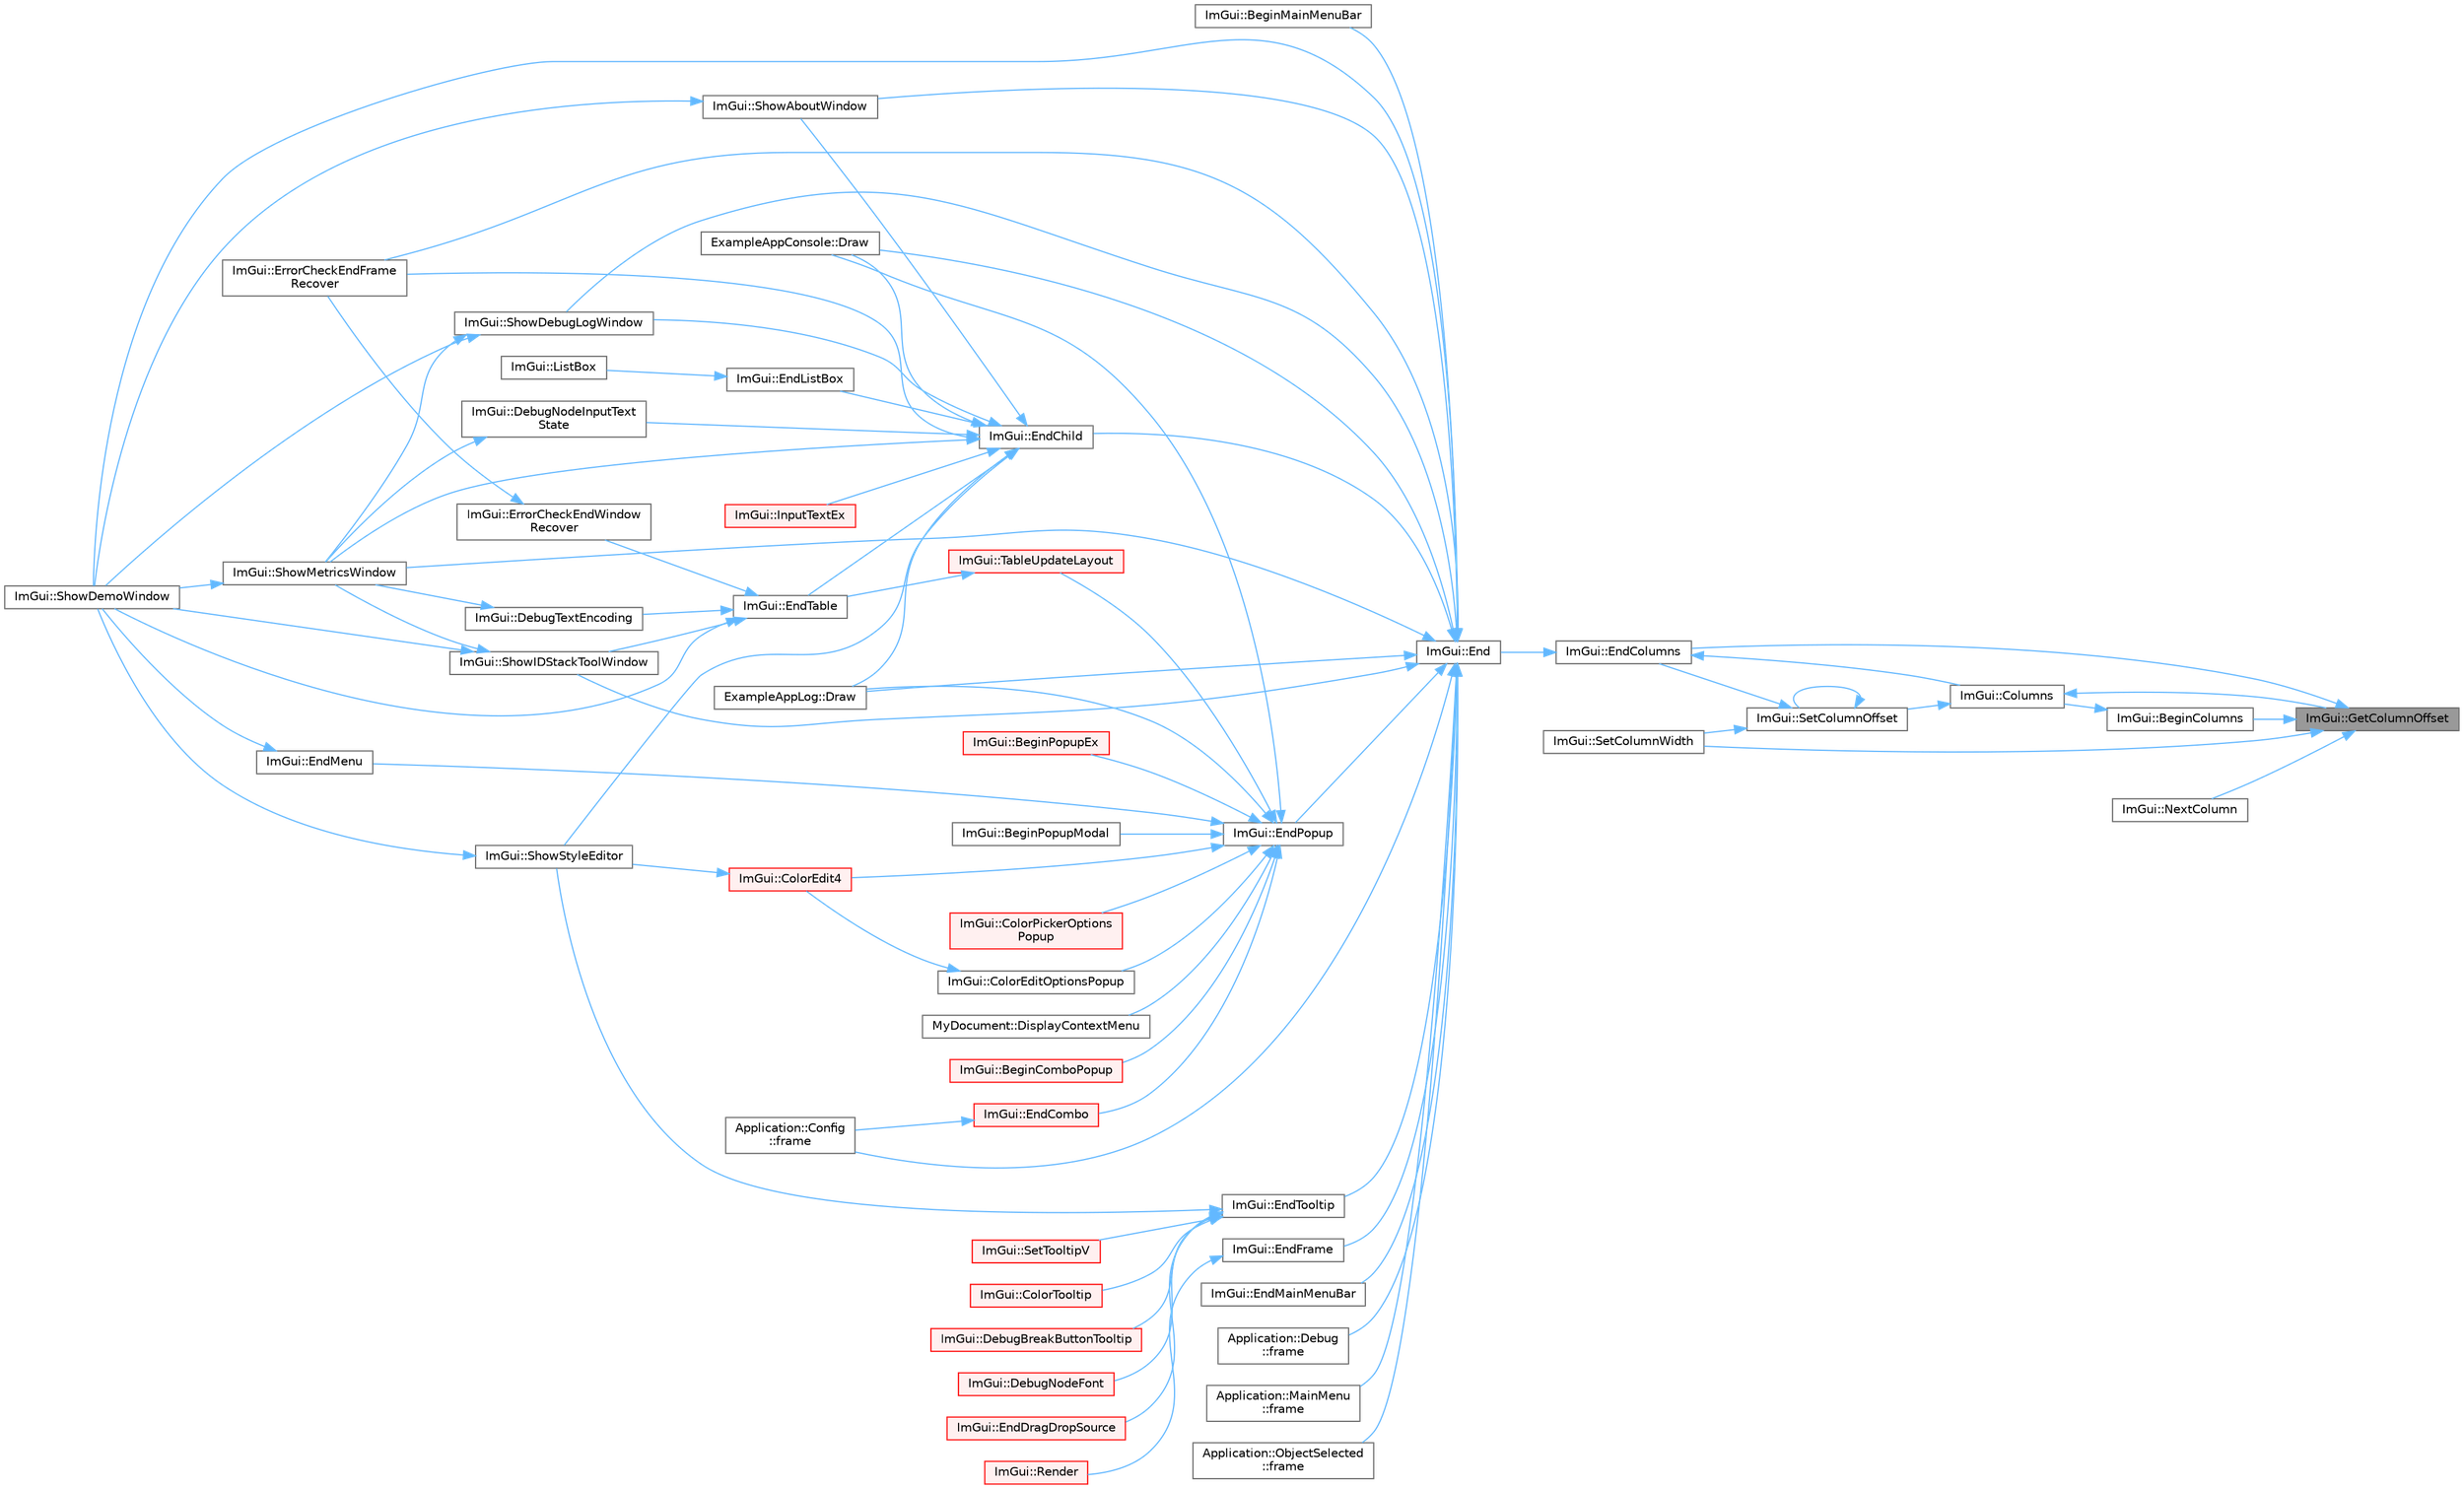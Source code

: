 digraph "ImGui::GetColumnOffset"
{
 // LATEX_PDF_SIZE
  bgcolor="transparent";
  edge [fontname=Helvetica,fontsize=10,labelfontname=Helvetica,labelfontsize=10];
  node [fontname=Helvetica,fontsize=10,shape=box,height=0.2,width=0.4];
  rankdir="RL";
  Node1 [id="Node000001",label="ImGui::GetColumnOffset",height=0.2,width=0.4,color="gray40", fillcolor="grey60", style="filled", fontcolor="black",tooltip=" "];
  Node1 -> Node2 [id="edge1_Node000001_Node000002",dir="back",color="steelblue1",style="solid",tooltip=" "];
  Node2 [id="Node000002",label="ImGui::BeginColumns",height=0.2,width=0.4,color="grey40", fillcolor="white", style="filled",URL="$namespace_im_gui.html#a303fae66ef07f4f86ab242cf81021060",tooltip=" "];
  Node2 -> Node3 [id="edge2_Node000002_Node000003",dir="back",color="steelblue1",style="solid",tooltip=" "];
  Node3 [id="Node000003",label="ImGui::Columns",height=0.2,width=0.4,color="grey40", fillcolor="white", style="filled",URL="$namespace_im_gui.html#a0e2889956542527c4039b6b8bf5c2a38",tooltip=" "];
  Node3 -> Node1 [id="edge3_Node000003_Node000001",dir="back",color="steelblue1",style="solid",tooltip=" "];
  Node3 -> Node4 [id="edge4_Node000003_Node000004",dir="back",color="steelblue1",style="solid",tooltip=" "];
  Node4 [id="Node000004",label="ImGui::SetColumnOffset",height=0.2,width=0.4,color="grey40", fillcolor="white", style="filled",URL="$namespace_im_gui.html#a8cc207211d6cf3f77b505e24aed4ebcc",tooltip=" "];
  Node4 -> Node5 [id="edge5_Node000004_Node000005",dir="back",color="steelblue1",style="solid",tooltip=" "];
  Node5 [id="Node000005",label="ImGui::EndColumns",height=0.2,width=0.4,color="grey40", fillcolor="white", style="filled",URL="$namespace_im_gui.html#af93bed3bce5475fe4d525d744f16aa20",tooltip=" "];
  Node5 -> Node3 [id="edge6_Node000005_Node000003",dir="back",color="steelblue1",style="solid",tooltip=" "];
  Node5 -> Node6 [id="edge7_Node000005_Node000006",dir="back",color="steelblue1",style="solid",tooltip=" "];
  Node6 [id="Node000006",label="ImGui::End",height=0.2,width=0.4,color="grey40", fillcolor="white", style="filled",URL="$namespace_im_gui.html#a5479d93794a004c67ceb6d13f37c8254",tooltip=" "];
  Node6 -> Node7 [id="edge8_Node000006_Node000007",dir="back",color="steelblue1",style="solid",tooltip=" "];
  Node7 [id="Node000007",label="ImGui::BeginMainMenuBar",height=0.2,width=0.4,color="grey40", fillcolor="white", style="filled",URL="$namespace_im_gui.html#a55cb9cfb9865204ac6fb21c965784f78",tooltip=" "];
  Node6 -> Node8 [id="edge9_Node000006_Node000008",dir="back",color="steelblue1",style="solid",tooltip=" "];
  Node8 [id="Node000008",label="ExampleAppConsole::Draw",height=0.2,width=0.4,color="grey40", fillcolor="white", style="filled",URL="$struct_example_app_console.html#a0518a09c7e8648dd52c7c06df19ac17a",tooltip=" "];
  Node6 -> Node9 [id="edge10_Node000006_Node000009",dir="back",color="steelblue1",style="solid",tooltip=" "];
  Node9 [id="Node000009",label="ExampleAppLog::Draw",height=0.2,width=0.4,color="grey40", fillcolor="white", style="filled",URL="$struct_example_app_log.html#a5ad3a4bdb89171b84aeaff96948a1f77",tooltip=" "];
  Node6 -> Node10 [id="edge11_Node000006_Node000010",dir="back",color="steelblue1",style="solid",tooltip=" "];
  Node10 [id="Node000010",label="ImGui::EndChild",height=0.2,width=0.4,color="grey40", fillcolor="white", style="filled",URL="$namespace_im_gui.html#af8de559a88c1442d6df8c1b04c86e997",tooltip=" "];
  Node10 -> Node11 [id="edge12_Node000010_Node000011",dir="back",color="steelblue1",style="solid",tooltip=" "];
  Node11 [id="Node000011",label="ImGui::DebugNodeInputText\lState",height=0.2,width=0.4,color="grey40", fillcolor="white", style="filled",URL="$namespace_im_gui.html#ab85df47e899ab32dbdd5089f40e3802f",tooltip=" "];
  Node11 -> Node12 [id="edge13_Node000011_Node000012",dir="back",color="steelblue1",style="solid",tooltip=" "];
  Node12 [id="Node000012",label="ImGui::ShowMetricsWindow",height=0.2,width=0.4,color="grey40", fillcolor="white", style="filled",URL="$namespace_im_gui.html#afe7a28c6eb52fff3cc27d5a698fea4ff",tooltip=" "];
  Node12 -> Node13 [id="edge14_Node000012_Node000013",dir="back",color="steelblue1",style="solid",tooltip=" "];
  Node13 [id="Node000013",label="ImGui::ShowDemoWindow",height=0.2,width=0.4,color="grey40", fillcolor="white", style="filled",URL="$namespace_im_gui.html#af95643a0ce4893b9e57c12991922fb18",tooltip=" "];
  Node10 -> Node8 [id="edge15_Node000010_Node000008",dir="back",color="steelblue1",style="solid",tooltip=" "];
  Node10 -> Node9 [id="edge16_Node000010_Node000009",dir="back",color="steelblue1",style="solid",tooltip=" "];
  Node10 -> Node14 [id="edge17_Node000010_Node000014",dir="back",color="steelblue1",style="solid",tooltip=" "];
  Node14 [id="Node000014",label="ImGui::EndListBox",height=0.2,width=0.4,color="grey40", fillcolor="white", style="filled",URL="$namespace_im_gui.html#a6a1b63d9b66bb934d995c279ac02daff",tooltip=" "];
  Node14 -> Node15 [id="edge18_Node000014_Node000015",dir="back",color="steelblue1",style="solid",tooltip=" "];
  Node15 [id="Node000015",label="ImGui::ListBox",height=0.2,width=0.4,color="grey40", fillcolor="white", style="filled",URL="$namespace_im_gui.html#a94c78076bd40ff548ecd124f95af8710",tooltip=" "];
  Node10 -> Node16 [id="edge19_Node000010_Node000016",dir="back",color="steelblue1",style="solid",tooltip=" "];
  Node16 [id="Node000016",label="ImGui::EndTable",height=0.2,width=0.4,color="grey40", fillcolor="white", style="filled",URL="$namespace_im_gui.html#a9c70aaa6464c2e51e6f3342da133ada1",tooltip=" "];
  Node16 -> Node17 [id="edge20_Node000016_Node000017",dir="back",color="steelblue1",style="solid",tooltip=" "];
  Node17 [id="Node000017",label="ImGui::DebugTextEncoding",height=0.2,width=0.4,color="grey40", fillcolor="white", style="filled",URL="$namespace_im_gui.html#a326f0badd138d1dea078a31b0e8dd685",tooltip=" "];
  Node17 -> Node12 [id="edge21_Node000017_Node000012",dir="back",color="steelblue1",style="solid",tooltip=" "];
  Node16 -> Node18 [id="edge22_Node000016_Node000018",dir="back",color="steelblue1",style="solid",tooltip=" "];
  Node18 [id="Node000018",label="ImGui::ErrorCheckEndWindow\lRecover",height=0.2,width=0.4,color="grey40", fillcolor="white", style="filled",URL="$namespace_im_gui.html#a945392cbf05b9434df8ec3630b10e01a",tooltip=" "];
  Node18 -> Node19 [id="edge23_Node000018_Node000019",dir="back",color="steelblue1",style="solid",tooltip=" "];
  Node19 [id="Node000019",label="ImGui::ErrorCheckEndFrame\lRecover",height=0.2,width=0.4,color="grey40", fillcolor="white", style="filled",URL="$namespace_im_gui.html#aaeda60ee2c0b5c2b3f397b237c9928f3",tooltip=" "];
  Node16 -> Node13 [id="edge24_Node000016_Node000013",dir="back",color="steelblue1",style="solid",tooltip=" "];
  Node16 -> Node20 [id="edge25_Node000016_Node000020",dir="back",color="steelblue1",style="solid",tooltip=" "];
  Node20 [id="Node000020",label="ImGui::ShowIDStackToolWindow",height=0.2,width=0.4,color="grey40", fillcolor="white", style="filled",URL="$namespace_im_gui.html#ab4a87bf4a874a8e5872b60b4a9b1d99e",tooltip=" "];
  Node20 -> Node13 [id="edge26_Node000020_Node000013",dir="back",color="steelblue1",style="solid",tooltip=" "];
  Node20 -> Node12 [id="edge27_Node000020_Node000012",dir="back",color="steelblue1",style="solid",tooltip=" "];
  Node10 -> Node19 [id="edge28_Node000010_Node000019",dir="back",color="steelblue1",style="solid",tooltip=" "];
  Node10 -> Node21 [id="edge29_Node000010_Node000021",dir="back",color="steelblue1",style="solid",tooltip=" "];
  Node21 [id="Node000021",label="ImGui::InputTextEx",height=0.2,width=0.4,color="red", fillcolor="#FFF0F0", style="filled",URL="$namespace_im_gui.html#af89af17ecc11653f25fea1e50e195de6",tooltip=" "];
  Node10 -> Node77 [id="edge30_Node000010_Node000077",dir="back",color="steelblue1",style="solid",tooltip=" "];
  Node77 [id="Node000077",label="ImGui::ShowAboutWindow",height=0.2,width=0.4,color="grey40", fillcolor="white", style="filled",URL="$namespace_im_gui.html#ac297462e33309d0540fa459bccdc9304",tooltip=" "];
  Node77 -> Node13 [id="edge31_Node000077_Node000013",dir="back",color="steelblue1",style="solid",tooltip=" "];
  Node10 -> Node78 [id="edge32_Node000010_Node000078",dir="back",color="steelblue1",style="solid",tooltip=" "];
  Node78 [id="Node000078",label="ImGui::ShowDebugLogWindow",height=0.2,width=0.4,color="grey40", fillcolor="white", style="filled",URL="$namespace_im_gui.html#af1b39e70cac2e1b9e62dd3c9d154cbd6",tooltip=" "];
  Node78 -> Node13 [id="edge33_Node000078_Node000013",dir="back",color="steelblue1",style="solid",tooltip=" "];
  Node78 -> Node12 [id="edge34_Node000078_Node000012",dir="back",color="steelblue1",style="solid",tooltip=" "];
  Node10 -> Node12 [id="edge35_Node000010_Node000012",dir="back",color="steelblue1",style="solid",tooltip=" "];
  Node10 -> Node29 [id="edge36_Node000010_Node000029",dir="back",color="steelblue1",style="solid",tooltip=" "];
  Node29 [id="Node000029",label="ImGui::ShowStyleEditor",height=0.2,width=0.4,color="grey40", fillcolor="white", style="filled",URL="$namespace_im_gui.html#ab2eb3dec78d054fe3feab1c091ec5de5",tooltip=" "];
  Node29 -> Node13 [id="edge37_Node000029_Node000013",dir="back",color="steelblue1",style="solid",tooltip=" "];
  Node6 -> Node79 [id="edge38_Node000006_Node000079",dir="back",color="steelblue1",style="solid",tooltip=" "];
  Node79 [id="Node000079",label="ImGui::EndFrame",height=0.2,width=0.4,color="grey40", fillcolor="white", style="filled",URL="$namespace_im_gui.html#a246c37da45e88a12ade440a0feacb4ee",tooltip=" "];
  Node79 -> Node80 [id="edge39_Node000079_Node000080",dir="back",color="steelblue1",style="solid",tooltip=" "];
  Node80 [id="Node000080",label="ImGui::Render",height=0.2,width=0.4,color="red", fillcolor="#FFF0F0", style="filled",URL="$namespace_im_gui.html#ab51a164f547317c16c441f1599e3946d",tooltip=" "];
  Node6 -> Node82 [id="edge40_Node000006_Node000082",dir="back",color="steelblue1",style="solid",tooltip=" "];
  Node82 [id="Node000082",label="ImGui::EndMainMenuBar",height=0.2,width=0.4,color="grey40", fillcolor="white", style="filled",URL="$namespace_im_gui.html#ab92f330c808546b340eb7bdf7e5f7c95",tooltip=" "];
  Node6 -> Node83 [id="edge41_Node000006_Node000083",dir="back",color="steelblue1",style="solid",tooltip=" "];
  Node83 [id="Node000083",label="ImGui::EndPopup",height=0.2,width=0.4,color="grey40", fillcolor="white", style="filled",URL="$namespace_im_gui.html#aa6a9b5696f2ea7eed7683425fc77b8f2",tooltip=" "];
  Node83 -> Node84 [id="edge42_Node000083_Node000084",dir="back",color="steelblue1",style="solid",tooltip=" "];
  Node84 [id="Node000084",label="ImGui::BeginComboPopup",height=0.2,width=0.4,color="red", fillcolor="#FFF0F0", style="filled",URL="$namespace_im_gui.html#a6ecb51142fcb72cd19ff002c3a7d8e25",tooltip=" "];
  Node83 -> Node88 [id="edge43_Node000083_Node000088",dir="back",color="steelblue1",style="solid",tooltip=" "];
  Node88 [id="Node000088",label="ImGui::BeginPopupEx",height=0.2,width=0.4,color="red", fillcolor="#FFF0F0", style="filled",URL="$namespace_im_gui.html#a89da3a22300e8293257b6cfdf1b83b7a",tooltip=" "];
  Node83 -> Node105 [id="edge44_Node000083_Node000105",dir="back",color="steelblue1",style="solid",tooltip=" "];
  Node105 [id="Node000105",label="ImGui::BeginPopupModal",height=0.2,width=0.4,color="grey40", fillcolor="white", style="filled",URL="$namespace_im_gui.html#a6d840f615c198c2342968f733fda11b3",tooltip=" "];
  Node83 -> Node23 [id="edge45_Node000083_Node000023",dir="back",color="steelblue1",style="solid",tooltip=" "];
  Node23 [id="Node000023",label="ImGui::ColorEdit4",height=0.2,width=0.4,color="red", fillcolor="#FFF0F0", style="filled",URL="$namespace_im_gui.html#ac3f45e2aa0b1d591cc8a2cdf8b566a45",tooltip=" "];
  Node23 -> Node29 [id="edge46_Node000023_Node000029",dir="back",color="steelblue1",style="solid",tooltip=" "];
  Node83 -> Node92 [id="edge47_Node000083_Node000092",dir="back",color="steelblue1",style="solid",tooltip=" "];
  Node92 [id="Node000092",label="ImGui::ColorEditOptionsPopup",height=0.2,width=0.4,color="grey40", fillcolor="white", style="filled",URL="$namespace_im_gui.html#a6bfb117816d669f8704e5d0c0c0795fe",tooltip=" "];
  Node92 -> Node23 [id="edge48_Node000092_Node000023",dir="back",color="steelblue1",style="solid",tooltip=" "];
  Node83 -> Node28 [id="edge49_Node000083_Node000028",dir="back",color="steelblue1",style="solid",tooltip=" "];
  Node28 [id="Node000028",label="ImGui::ColorPickerOptions\lPopup",height=0.2,width=0.4,color="red", fillcolor="#FFF0F0", style="filled",URL="$namespace_im_gui.html#a6d112eeb6d8ffdebbc9d9a8c66babbee",tooltip=" "];
  Node83 -> Node94 [id="edge50_Node000083_Node000094",dir="back",color="steelblue1",style="solid",tooltip=" "];
  Node94 [id="Node000094",label="MyDocument::DisplayContextMenu",height=0.2,width=0.4,color="grey40", fillcolor="white", style="filled",URL="$struct_my_document.html#ae9e8d83c14b75c307447e3f410e432ec",tooltip=" "];
  Node83 -> Node8 [id="edge51_Node000083_Node000008",dir="back",color="steelblue1",style="solid",tooltip=" "];
  Node83 -> Node9 [id="edge52_Node000083_Node000009",dir="back",color="steelblue1",style="solid",tooltip=" "];
  Node83 -> Node106 [id="edge53_Node000083_Node000106",dir="back",color="steelblue1",style="solid",tooltip=" "];
  Node106 [id="Node000106",label="ImGui::EndCombo",height=0.2,width=0.4,color="red", fillcolor="#FFF0F0", style="filled",URL="$namespace_im_gui.html#a63434692d7de278875c7ea0143fbe6e4",tooltip=" "];
  Node106 -> Node31 [id="edge54_Node000106_Node000031",dir="back",color="steelblue1",style="solid",tooltip=" "];
  Node31 [id="Node000031",label="Application::Config\l::frame",height=0.2,width=0.4,color="grey40", fillcolor="white", style="filled",URL="$class_application_1_1_config.html#a291cc3a874949e121dcf83a3f90681bc",tooltip=" "];
  Node83 -> Node107 [id="edge55_Node000083_Node000107",dir="back",color="steelblue1",style="solid",tooltip=" "];
  Node107 [id="Node000107",label="ImGui::EndMenu",height=0.2,width=0.4,color="grey40", fillcolor="white", style="filled",URL="$namespace_im_gui.html#a1448a5a4e8c431c15f991e9255c0df95",tooltip=" "];
  Node107 -> Node13 [id="edge56_Node000107_Node000013",dir="back",color="steelblue1",style="solid",tooltip=" "];
  Node83 -> Node98 [id="edge57_Node000083_Node000098",dir="back",color="steelblue1",style="solid",tooltip=" "];
  Node98 [id="Node000098",label="ImGui::TableUpdateLayout",height=0.2,width=0.4,color="red", fillcolor="#FFF0F0", style="filled",URL="$namespace_im_gui.html#a890d76a0ec9efc98765c226884e3e32a",tooltip=" "];
  Node98 -> Node16 [id="edge58_Node000098_Node000016",dir="back",color="steelblue1",style="solid",tooltip=" "];
  Node6 -> Node108 [id="edge59_Node000006_Node000108",dir="back",color="steelblue1",style="solid",tooltip=" "];
  Node108 [id="Node000108",label="ImGui::EndTooltip",height=0.2,width=0.4,color="grey40", fillcolor="white", style="filled",URL="$namespace_im_gui.html#ac8d75c160cfdf43d512f773ca133a1c6",tooltip=" "];
  Node108 -> Node109 [id="edge60_Node000108_Node000109",dir="back",color="steelblue1",style="solid",tooltip=" "];
  Node109 [id="Node000109",label="ImGui::ColorTooltip",height=0.2,width=0.4,color="red", fillcolor="#FFF0F0", style="filled",URL="$namespace_im_gui.html#afad90b366b6471e3b13175c0ebeb26c8",tooltip=" "];
  Node108 -> Node111 [id="edge61_Node000108_Node000111",dir="back",color="steelblue1",style="solid",tooltip=" "];
  Node111 [id="Node000111",label="ImGui::DebugBreakButtonTooltip",height=0.2,width=0.4,color="red", fillcolor="#FFF0F0", style="filled",URL="$namespace_im_gui.html#a6f2a211be11756216a881936bc6d9aab",tooltip=" "];
  Node108 -> Node53 [id="edge62_Node000108_Node000053",dir="back",color="steelblue1",style="solid",tooltip=" "];
  Node53 [id="Node000053",label="ImGui::DebugNodeFont",height=0.2,width=0.4,color="red", fillcolor="#FFF0F0", style="filled",URL="$namespace_im_gui.html#ae0207d60728f7e6a47dbcd1d7d84e3cb",tooltip=" "];
  Node108 -> Node118 [id="edge63_Node000108_Node000118",dir="back",color="steelblue1",style="solid",tooltip=" "];
  Node118 [id="Node000118",label="ImGui::EndDragDropSource",height=0.2,width=0.4,color="red", fillcolor="#FFF0F0", style="filled",URL="$namespace_im_gui.html#a02f225fefff2a046038ed99ab20606da",tooltip=" "];
  Node108 -> Node119 [id="edge64_Node000108_Node000119",dir="back",color="steelblue1",style="solid",tooltip=" "];
  Node119 [id="Node000119",label="ImGui::SetTooltipV",height=0.2,width=0.4,color="red", fillcolor="#FFF0F0", style="filled",URL="$namespace_im_gui.html#a3826acf68fc4a12bb66401575f51d6a2",tooltip=" "];
  Node108 -> Node29 [id="edge65_Node000108_Node000029",dir="back",color="steelblue1",style="solid",tooltip=" "];
  Node6 -> Node19 [id="edge66_Node000006_Node000019",dir="back",color="steelblue1",style="solid",tooltip=" "];
  Node6 -> Node31 [id="edge67_Node000006_Node000031",dir="back",color="steelblue1",style="solid",tooltip=" "];
  Node6 -> Node132 [id="edge68_Node000006_Node000132",dir="back",color="steelblue1",style="solid",tooltip=" "];
  Node132 [id="Node000132",label="Application::Debug\l::frame",height=0.2,width=0.4,color="grey40", fillcolor="white", style="filled",URL="$class_application_1_1_debug.html#a26339829cae3b768474358c34eb8ab23",tooltip=" "];
  Node6 -> Node133 [id="edge69_Node000006_Node000133",dir="back",color="steelblue1",style="solid",tooltip=" "];
  Node133 [id="Node000133",label="Application::MainMenu\l::frame",height=0.2,width=0.4,color="grey40", fillcolor="white", style="filled",URL="$class_application_1_1_main_menu.html#a868fe54ddb269b9ab03f0d7d068dd698",tooltip=" "];
  Node6 -> Node34 [id="edge70_Node000006_Node000034",dir="back",color="steelblue1",style="solid",tooltip=" "];
  Node34 [id="Node000034",label="Application::ObjectSelected\l::frame",height=0.2,width=0.4,color="grey40", fillcolor="white", style="filled",URL="$class_application_1_1_object_selected.html#a30dd507edcc6c76dd65cc0cf9dda010a",tooltip=" "];
  Node6 -> Node77 [id="edge71_Node000006_Node000077",dir="back",color="steelblue1",style="solid",tooltip=" "];
  Node6 -> Node78 [id="edge72_Node000006_Node000078",dir="back",color="steelblue1",style="solid",tooltip=" "];
  Node6 -> Node13 [id="edge73_Node000006_Node000013",dir="back",color="steelblue1",style="solid",tooltip=" "];
  Node6 -> Node20 [id="edge74_Node000006_Node000020",dir="back",color="steelblue1",style="solid",tooltip=" "];
  Node6 -> Node12 [id="edge75_Node000006_Node000012",dir="back",color="steelblue1",style="solid",tooltip=" "];
  Node4 -> Node4 [id="edge76_Node000004_Node000004",dir="back",color="steelblue1",style="solid",tooltip=" "];
  Node4 -> Node134 [id="edge77_Node000004_Node000134",dir="back",color="steelblue1",style="solid",tooltip=" "];
  Node134 [id="Node000134",label="ImGui::SetColumnWidth",height=0.2,width=0.4,color="grey40", fillcolor="white", style="filled",URL="$namespace_im_gui.html#af17222ec47aebb5ede00be7b52de9f5d",tooltip=" "];
  Node1 -> Node5 [id="edge78_Node000001_Node000005",dir="back",color="steelblue1",style="solid",tooltip=" "];
  Node1 -> Node135 [id="edge79_Node000001_Node000135",dir="back",color="steelblue1",style="solid",tooltip=" "];
  Node135 [id="Node000135",label="ImGui::NextColumn",height=0.2,width=0.4,color="grey40", fillcolor="white", style="filled",URL="$namespace_im_gui.html#a8f97746d6a9d59c8400c26fb7613a2ff",tooltip=" "];
  Node1 -> Node134 [id="edge80_Node000001_Node000134",dir="back",color="steelblue1",style="solid",tooltip=" "];
}

